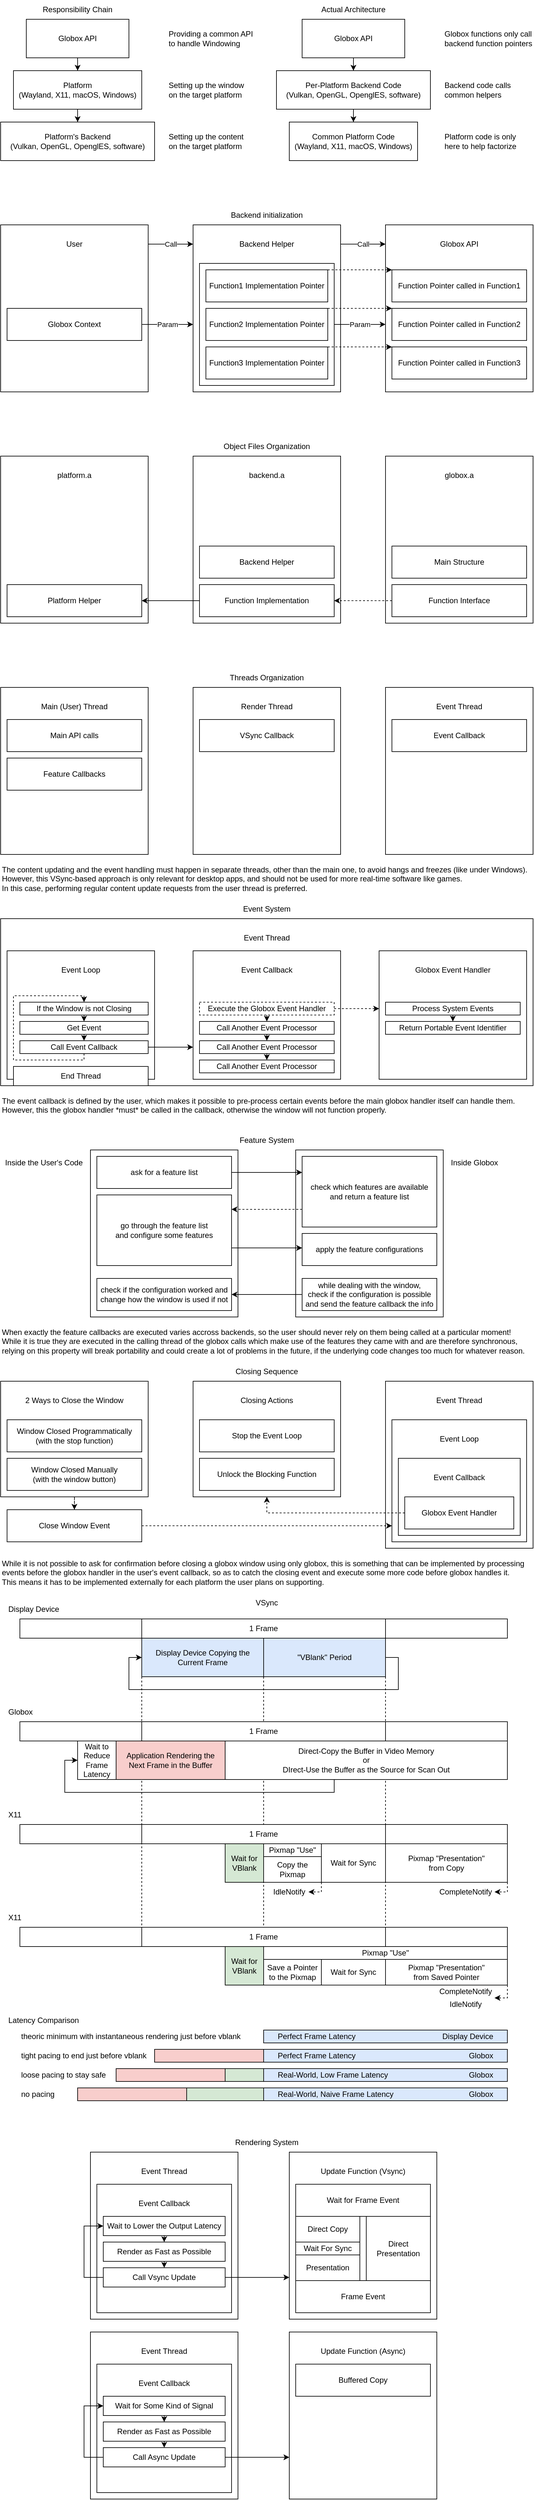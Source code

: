 <mxfile version="19.0.3" type="device"><diagram id="q395PleBGJEE1dHYPSkm" name="Page-1"><mxGraphModel dx="1422" dy="879" grid="1" gridSize="10" guides="0" tooltips="1" connect="1" arrows="1" fold="1" page="1" pageScale="1" pageWidth="850" pageHeight="1100" math="0" shadow="0"><root><mxCell id="0"/><mxCell id="1" parent="0"/><mxCell id="6pTlOOFis--mk5DDk6oz-21" value="" style="rounded=0;whiteSpace=wrap;html=1;" vertex="1" parent="1"><mxGeometry x="150" y="3360" width="230" height="260" as="geometry"/></mxCell><mxCell id="VEG_kb6HatTJ-M79S9ax-115" style="rounded=0;orthogonalLoop=1;jettySize=auto;html=1;exitX=0;exitY=1;exitDx=0;exitDy=0;endArrow=none;endFill=0;dashed=1;entryX=0;entryY=0;entryDx=0;entryDy=0;" parent="1" source="7ZmnFoouAkElivUjNdot-3" target="VEG_kb6HatTJ-M79S9ax-30" edge="1"><mxGeometry relative="1" as="geometry"><mxPoint x="230" y="3940" as="targetPoint"/></mxGeometry></mxCell><mxCell id="VEG_kb6HatTJ-M79S9ax-116" style="edgeStyle=none;rounded=0;orthogonalLoop=1;jettySize=auto;html=1;exitX=1;exitY=1;exitDx=0;exitDy=0;dashed=1;endArrow=none;endFill=0;entryX=0.5;entryY=0;entryDx=0;entryDy=0;" parent="1" source="VEG_kb6HatTJ-M79S9ax-14" target="VEG_kb6HatTJ-M79S9ax-30" edge="1"><mxGeometry relative="1" as="geometry"><mxPoint x="420" y="3940" as="targetPoint"/></mxGeometry></mxCell><mxCell id="VEG_kb6HatTJ-M79S9ax-117" style="edgeStyle=none;rounded=0;orthogonalLoop=1;jettySize=auto;html=1;exitX=1;exitY=1;exitDx=0;exitDy=0;dashed=1;endArrow=none;endFill=0;entryX=0;entryY=0;entryDx=0;entryDy=0;" parent="1" source="VEG_kb6HatTJ-M79S9ax-15" target="VEG_kb6HatTJ-M79S9ax-111" edge="1"><mxGeometry relative="1" as="geometry"><mxPoint x="610" y="3940" as="targetPoint"/></mxGeometry></mxCell><mxCell id="SgQRQiQoT7Ghh1kiMWco-44" value="" style="rounded=0;whiteSpace=wrap;html=1;" parent="1" vertex="1"><mxGeometry x="470" y="1800" width="230" height="260" as="geometry"/></mxCell><mxCell id="SgQRQiQoT7Ghh1kiMWco-29" value="" style="rounded=0;whiteSpace=wrap;html=1;" parent="1" vertex="1"><mxGeometry x="310" y="2160" width="230" height="180" as="geometry"/></mxCell><mxCell id="SgQRQiQoT7Ghh1kiMWco-40" style="edgeStyle=orthogonalEdgeStyle;rounded=0;orthogonalLoop=1;jettySize=auto;html=1;dashed=1;" parent="1" source="SgQRQiQoT7Ghh1kiMWco-28" target="SgQRQiQoT7Ghh1kiMWco-9" edge="1"><mxGeometry relative="1" as="geometry"/></mxCell><mxCell id="SgQRQiQoT7Ghh1kiMWco-28" value="" style="rounded=0;whiteSpace=wrap;html=1;" parent="1" vertex="1"><mxGeometry x="10" y="2160" width="230" height="180" as="geometry"/></mxCell><mxCell id="Ep6FRqUDfhVy1RujFqvS-13" value="" style="rounded=0;whiteSpace=wrap;html=1;" parent="1" vertex="1"><mxGeometry x="310" y="360" width="230" height="260" as="geometry"/></mxCell><mxCell id="Ep6FRqUDfhVy1RujFqvS-33" value="Param" style="edgeStyle=orthogonalEdgeStyle;rounded=0;orthogonalLoop=1;jettySize=auto;html=1;entryX=0;entryY=0.596;entryDx=0;entryDy=0;entryPerimeter=0;" parent="1" source="Ep6FRqUDfhVy1RujFqvS-31" target="Ep6FRqUDfhVy1RujFqvS-12" edge="1"><mxGeometry relative="1" as="geometry"><Array as="points"/></mxGeometry></mxCell><mxCell id="Ep6FRqUDfhVy1RujFqvS-31" value="" style="rounded=0;whiteSpace=wrap;html=1;" parent="1" vertex="1"><mxGeometry x="320" y="420" width="210" height="190" as="geometry"/></mxCell><mxCell id="Ep6FRqUDfhVy1RujFqvS-12" value="" style="rounded=0;whiteSpace=wrap;html=1;" parent="1" vertex="1"><mxGeometry x="610" y="360" width="230" height="260" as="geometry"/></mxCell><mxCell id="Ep6FRqUDfhVy1RujFqvS-30" value="&lt;div&gt;Call&lt;/div&gt;" style="edgeStyle=orthogonalEdgeStyle;rounded=0;orthogonalLoop=1;jettySize=auto;html=1;" parent="1" target="Ep6FRqUDfhVy1RujFqvS-12" edge="1"><mxGeometry relative="1" as="geometry"><mxPoint x="540" y="390" as="sourcePoint"/><Array as="points"><mxPoint x="540" y="390"/></Array></mxGeometry></mxCell><mxCell id="Wh6roSkXp979IWMYwvBI-26" style="edgeStyle=orthogonalEdgeStyle;rounded=0;orthogonalLoop=1;jettySize=auto;html=1;" parent="1" source="Wh6roSkXp979IWMYwvBI-1" target="Wh6roSkXp979IWMYwvBI-2" edge="1"><mxGeometry relative="1" as="geometry"/></mxCell><mxCell id="Wh6roSkXp979IWMYwvBI-1" value="&lt;div&gt;Platform&lt;/div&gt;&lt;div&gt;(Wayland, X11, macOS, Windows)&lt;/div&gt;" style="rounded=0;whiteSpace=wrap;html=1;" parent="1" vertex="1"><mxGeometry x="30" y="120" width="200" height="60" as="geometry"/></mxCell><mxCell id="Wh6roSkXp979IWMYwvBI-2" value="&lt;div&gt;Platform's Backend&lt;/div&gt;&lt;div&gt;(Vulkan, OpenGL, OpenglES, software)&lt;/div&gt;" style="rounded=0;whiteSpace=wrap;html=1;" parent="1" vertex="1"><mxGeometry x="10" y="200" width="240" height="60" as="geometry"/></mxCell><mxCell id="Wh6roSkXp979IWMYwvBI-25" style="edgeStyle=orthogonalEdgeStyle;rounded=0;orthogonalLoop=1;jettySize=auto;html=1;" parent="1" source="Wh6roSkXp979IWMYwvBI-3" target="Wh6roSkXp979IWMYwvBI-1" edge="1"><mxGeometry relative="1" as="geometry"/></mxCell><mxCell id="Wh6roSkXp979IWMYwvBI-3" value="&lt;div&gt;Globox API&lt;/div&gt;" style="rounded=0;whiteSpace=wrap;html=1;" parent="1" vertex="1"><mxGeometry x="50" y="40" width="160" height="60" as="geometry"/></mxCell><mxCell id="Wh6roSkXp979IWMYwvBI-4" value="Responsibility Chain" style="text;html=1;strokeColor=none;fillColor=none;align=center;verticalAlign=middle;whiteSpace=wrap;rounded=0;" parent="1" vertex="1"><mxGeometry x="10" y="10" width="240" height="30" as="geometry"/></mxCell><mxCell id="Wh6roSkXp979IWMYwvBI-5" value="Providing a common API to handle Windowing" style="text;html=1;strokeColor=none;fillColor=none;align=left;verticalAlign=middle;whiteSpace=wrap;rounded=0;" parent="1" vertex="1"><mxGeometry x="270" y="50" width="140" height="40" as="geometry"/></mxCell><mxCell id="Wh6roSkXp979IWMYwvBI-6" value="Setting up the window on the target platform" style="text;html=1;strokeColor=none;fillColor=none;align=left;verticalAlign=middle;whiteSpace=wrap;rounded=0;" parent="1" vertex="1"><mxGeometry x="270" y="130" width="130" height="40" as="geometry"/></mxCell><mxCell id="Wh6roSkXp979IWMYwvBI-7" value="Setting up the content on the target platform" style="text;html=1;strokeColor=none;fillColor=none;align=left;verticalAlign=middle;whiteSpace=wrap;rounded=0;" parent="1" vertex="1"><mxGeometry x="270" y="210" width="130" height="40" as="geometry"/></mxCell><mxCell id="Wh6roSkXp979IWMYwvBI-18" value="&lt;div&gt;Common Platform Code&lt;br&gt;&lt;/div&gt;&lt;div&gt;(Wayland, X11, macOS, Windows)&lt;/div&gt;" style="rounded=0;whiteSpace=wrap;html=1;" parent="1" vertex="1"><mxGeometry x="460" y="200" width="200" height="60" as="geometry"/></mxCell><mxCell id="Wh6roSkXp979IWMYwvBI-28" style="edgeStyle=orthogonalEdgeStyle;rounded=0;orthogonalLoop=1;jettySize=auto;html=1;" parent="1" source="Wh6roSkXp979IWMYwvBI-19" target="Wh6roSkXp979IWMYwvBI-18" edge="1"><mxGeometry relative="1" as="geometry"/></mxCell><mxCell id="Wh6roSkXp979IWMYwvBI-19" value="&lt;div&gt;Per-Platform Backend Code&lt;br&gt;&lt;/div&gt;&lt;div&gt;(Vulkan, OpenGL, OpenglES, software)&lt;/div&gt;" style="rounded=0;whiteSpace=wrap;html=1;" parent="1" vertex="1"><mxGeometry x="440" y="120" width="240" height="60" as="geometry"/></mxCell><mxCell id="Wh6roSkXp979IWMYwvBI-27" style="edgeStyle=orthogonalEdgeStyle;rounded=0;orthogonalLoop=1;jettySize=auto;html=1;" parent="1" source="Wh6roSkXp979IWMYwvBI-20" target="Wh6roSkXp979IWMYwvBI-19" edge="1"><mxGeometry relative="1" as="geometry"/></mxCell><mxCell id="Wh6roSkXp979IWMYwvBI-20" value="&lt;div&gt;Globox API&lt;/div&gt;" style="rounded=0;whiteSpace=wrap;html=1;" parent="1" vertex="1"><mxGeometry x="480" y="40" width="160" height="60" as="geometry"/></mxCell><mxCell id="Wh6roSkXp979IWMYwvBI-21" value="&lt;div&gt;Actual Architecture&lt;/div&gt;" style="text;html=1;strokeColor=none;fillColor=none;align=center;verticalAlign=middle;whiteSpace=wrap;rounded=0;" parent="1" vertex="1"><mxGeometry x="440" y="10" width="240" height="30" as="geometry"/></mxCell><mxCell id="Wh6roSkXp979IWMYwvBI-22" value="Globox functions only call backend function pointers" style="text;html=1;strokeColor=none;fillColor=none;align=left;verticalAlign=middle;whiteSpace=wrap;rounded=0;" parent="1" vertex="1"><mxGeometry x="700" y="50" width="140" height="40" as="geometry"/></mxCell><mxCell id="Wh6roSkXp979IWMYwvBI-23" value="Backend code calls common helpers" style="text;html=1;strokeColor=none;fillColor=none;align=left;verticalAlign=middle;whiteSpace=wrap;rounded=0;" parent="1" vertex="1"><mxGeometry x="700" y="130" width="130" height="40" as="geometry"/></mxCell><mxCell id="Wh6roSkXp979IWMYwvBI-24" value="&lt;div&gt;Platform code is only here to help factorize&lt;/div&gt;" style="text;html=1;strokeColor=none;fillColor=none;align=left;verticalAlign=middle;whiteSpace=wrap;rounded=0;" parent="1" vertex="1"><mxGeometry x="700" y="210" width="130" height="40" as="geometry"/></mxCell><mxCell id="Ep6FRqUDfhVy1RujFqvS-20" value="Call" style="edgeStyle=orthogonalEdgeStyle;rounded=0;orthogonalLoop=1;jettySize=auto;html=1;" parent="1" source="Ep6FRqUDfhVy1RujFqvS-5" edge="1"><mxGeometry relative="1" as="geometry"><mxPoint x="310" y="390" as="targetPoint"/><Array as="points"><mxPoint x="310" y="390"/></Array></mxGeometry></mxCell><mxCell id="Ep6FRqUDfhVy1RujFqvS-5" value="" style="rounded=0;whiteSpace=wrap;html=1;" parent="1" vertex="1"><mxGeometry x="10" y="360" width="230" height="260" as="geometry"/></mxCell><mxCell id="Ep6FRqUDfhVy1RujFqvS-34" style="edgeStyle=orthogonalEdgeStyle;rounded=0;orthogonalLoop=1;jettySize=auto;html=1;dashed=1;" parent="1" source="Ep6FRqUDfhVy1RujFqvS-2" target="Ep6FRqUDfhVy1RujFqvS-14" edge="1"><mxGeometry relative="1" as="geometry"><Array as="points"><mxPoint x="570" y="430"/><mxPoint x="570" y="430"/></Array></mxGeometry></mxCell><mxCell id="Ep6FRqUDfhVy1RujFqvS-2" value="Function1 Implementation Pointer" style="rounded=0;whiteSpace=wrap;html=1;" parent="1" vertex="1"><mxGeometry x="330" y="430" width="190" height="50" as="geometry"/></mxCell><mxCell id="Ep6FRqUDfhVy1RujFqvS-35" style="edgeStyle=orthogonalEdgeStyle;rounded=0;orthogonalLoop=1;jettySize=auto;html=1;exitX=1;exitY=0;exitDx=0;exitDy=0;entryX=0;entryY=0;entryDx=0;entryDy=0;dashed=1;" parent="1" source="Ep6FRqUDfhVy1RujFqvS-3" target="Ep6FRqUDfhVy1RujFqvS-15" edge="1"><mxGeometry relative="1" as="geometry"><Array as="points"><mxPoint x="570" y="490"/><mxPoint x="570" y="490"/></Array></mxGeometry></mxCell><mxCell id="Ep6FRqUDfhVy1RujFqvS-3" value="Function2 Implementation Pointer" style="rounded=0;whiteSpace=wrap;html=1;" parent="1" vertex="1"><mxGeometry x="330" y="490" width="190" height="50" as="geometry"/></mxCell><mxCell id="Ep6FRqUDfhVy1RujFqvS-36" style="edgeStyle=orthogonalEdgeStyle;rounded=0;orthogonalLoop=1;jettySize=auto;html=1;exitX=1;exitY=0;exitDx=0;exitDy=0;entryX=0;entryY=0;entryDx=0;entryDy=0;dashed=1;" parent="1" source="Ep6FRqUDfhVy1RujFqvS-10" target="Ep6FRqUDfhVy1RujFqvS-16" edge="1"><mxGeometry relative="1" as="geometry"><Array as="points"><mxPoint x="550" y="550"/><mxPoint x="550" y="550"/></Array></mxGeometry></mxCell><mxCell id="Ep6FRqUDfhVy1RujFqvS-10" value="Function3 Implementation Pointer" style="rounded=0;whiteSpace=wrap;html=1;" parent="1" vertex="1"><mxGeometry x="330" y="550" width="190" height="50" as="geometry"/></mxCell><mxCell id="Ep6FRqUDfhVy1RujFqvS-14" value="Function Pointer called in Function1" style="rounded=0;whiteSpace=wrap;html=1;" parent="1" vertex="1"><mxGeometry x="620" y="430" width="210" height="50" as="geometry"/></mxCell><mxCell id="Ep6FRqUDfhVy1RujFqvS-15" value="Function Pointer called in Function2" style="rounded=0;whiteSpace=wrap;html=1;" parent="1" vertex="1"><mxGeometry x="620" y="490" width="210" height="50" as="geometry"/></mxCell><mxCell id="Ep6FRqUDfhVy1RujFqvS-16" value="Function Pointer called in Function3" style="rounded=0;whiteSpace=wrap;html=1;" parent="1" vertex="1"><mxGeometry x="620" y="550" width="210" height="50" as="geometry"/></mxCell><mxCell id="Ep6FRqUDfhVy1RujFqvS-17" value="User" style="text;html=1;strokeColor=none;fillColor=none;align=center;verticalAlign=middle;whiteSpace=wrap;rounded=0;" parent="1" vertex="1"><mxGeometry x="20" y="370" width="210" height="40" as="geometry"/></mxCell><mxCell id="Ep6FRqUDfhVy1RujFqvS-18" value="Backend Helper" style="text;html=1;strokeColor=none;fillColor=none;align=center;verticalAlign=middle;whiteSpace=wrap;rounded=0;" parent="1" vertex="1"><mxGeometry x="320" y="370" width="210" height="40" as="geometry"/></mxCell><mxCell id="Ep6FRqUDfhVy1RujFqvS-19" value="Globox API" style="text;html=1;strokeColor=none;fillColor=none;align=center;verticalAlign=middle;whiteSpace=wrap;rounded=0;" parent="1" vertex="1"><mxGeometry x="620" y="370" width="210" height="40" as="geometry"/></mxCell><mxCell id="Ep6FRqUDfhVy1RujFqvS-25" value="Backend initialization" style="text;html=1;strokeColor=none;fillColor=none;align=center;verticalAlign=middle;whiteSpace=wrap;rounded=0;" parent="1" vertex="1"><mxGeometry x="10" y="330" width="830" height="30" as="geometry"/></mxCell><mxCell id="Ep6FRqUDfhVy1RujFqvS-28" value="Param" style="edgeStyle=orthogonalEdgeStyle;rounded=0;orthogonalLoop=1;jettySize=auto;html=1;" parent="1" source="Ep6FRqUDfhVy1RujFqvS-26" edge="1"><mxGeometry relative="1" as="geometry"><mxPoint x="310" y="515" as="targetPoint"/><Array as="points"><mxPoint x="310" y="515"/></Array></mxGeometry></mxCell><mxCell id="Ep6FRqUDfhVy1RujFqvS-26" value="Globox Context" style="rounded=0;whiteSpace=wrap;html=1;" parent="1" vertex="1"><mxGeometry x="20" y="490" width="210" height="50" as="geometry"/></mxCell><mxCell id="Ep6FRqUDfhVy1RujFqvS-37" value="Object Files Organization" style="text;html=1;strokeColor=none;fillColor=none;align=center;verticalAlign=middle;whiteSpace=wrap;rounded=0;" parent="1" vertex="1"><mxGeometry x="10" y="690" width="830" height="30" as="geometry"/></mxCell><mxCell id="dSDK5b-otHIs8N-x7bHy-1" value="" style="rounded=0;whiteSpace=wrap;html=1;" parent="1" vertex="1"><mxGeometry x="10" y="720" width="230" height="260" as="geometry"/></mxCell><mxCell id="dSDK5b-otHIs8N-x7bHy-2" value="platform.a" style="text;html=1;strokeColor=none;fillColor=none;align=center;verticalAlign=middle;whiteSpace=wrap;rounded=0;" parent="1" vertex="1"><mxGeometry x="20" y="730" width="210" height="40" as="geometry"/></mxCell><mxCell id="dSDK5b-otHIs8N-x7bHy-4" value="" style="rounded=0;whiteSpace=wrap;html=1;" parent="1" vertex="1"><mxGeometry x="310" y="720" width="230" height="260" as="geometry"/></mxCell><mxCell id="dSDK5b-otHIs8N-x7bHy-5" value="&lt;div&gt;backend.a&lt;/div&gt;" style="text;html=1;strokeColor=none;fillColor=none;align=center;verticalAlign=middle;whiteSpace=wrap;rounded=0;" parent="1" vertex="1"><mxGeometry x="320" y="730" width="210" height="40" as="geometry"/></mxCell><mxCell id="dSDK5b-otHIs8N-x7bHy-6" value="" style="rounded=0;whiteSpace=wrap;html=1;" parent="1" vertex="1"><mxGeometry x="610" y="720" width="230" height="260" as="geometry"/></mxCell><mxCell id="dSDK5b-otHIs8N-x7bHy-7" value="globox.a" style="text;html=1;strokeColor=none;fillColor=none;align=center;verticalAlign=middle;whiteSpace=wrap;rounded=0;" parent="1" vertex="1"><mxGeometry x="620" y="730" width="210" height="40" as="geometry"/></mxCell><mxCell id="dSDK5b-otHIs8N-x7bHy-11" style="edgeStyle=orthogonalEdgeStyle;rounded=0;orthogonalLoop=1;jettySize=auto;html=1;" parent="1" source="dSDK5b-otHIs8N-x7bHy-8" target="dSDK5b-otHIs8N-x7bHy-9" edge="1"><mxGeometry relative="1" as="geometry"/></mxCell><mxCell id="dSDK5b-otHIs8N-x7bHy-8" value="Function Implementation" style="rounded=0;whiteSpace=wrap;html=1;" parent="1" vertex="1"><mxGeometry x="320" y="920" width="210" height="50" as="geometry"/></mxCell><mxCell id="dSDK5b-otHIs8N-x7bHy-9" value="Platform Helper" style="rounded=0;whiteSpace=wrap;html=1;" parent="1" vertex="1"><mxGeometry x="20" y="920" width="210" height="50" as="geometry"/></mxCell><mxCell id="dSDK5b-otHIs8N-x7bHy-12" style="edgeStyle=orthogonalEdgeStyle;rounded=0;orthogonalLoop=1;jettySize=auto;html=1;dashed=1;" parent="1" source="dSDK5b-otHIs8N-x7bHy-10" target="dSDK5b-otHIs8N-x7bHy-8" edge="1"><mxGeometry relative="1" as="geometry"/></mxCell><mxCell id="dSDK5b-otHIs8N-x7bHy-10" value="Function Interface" style="rounded=0;whiteSpace=wrap;html=1;" parent="1" vertex="1"><mxGeometry x="620" y="920" width="210" height="50" as="geometry"/></mxCell><mxCell id="dSDK5b-otHIs8N-x7bHy-13" value="Backend Helper" style="rounded=0;whiteSpace=wrap;html=1;" parent="1" vertex="1"><mxGeometry x="320" y="860" width="210" height="50" as="geometry"/></mxCell><mxCell id="dSDK5b-otHIs8N-x7bHy-14" value="Main Structure" style="rounded=0;whiteSpace=wrap;html=1;" parent="1" vertex="1"><mxGeometry x="620" y="860" width="210" height="50" as="geometry"/></mxCell><mxCell id="dSDK5b-otHIs8N-x7bHy-15" value="Threads Organization" style="text;html=1;strokeColor=none;fillColor=none;align=center;verticalAlign=middle;whiteSpace=wrap;rounded=0;" parent="1" vertex="1"><mxGeometry x="10" y="1050" width="830" height="30" as="geometry"/></mxCell><mxCell id="dSDK5b-otHIs8N-x7bHy-16" value="" style="rounded=0;whiteSpace=wrap;html=1;" parent="1" vertex="1"><mxGeometry x="10" y="1080" width="230" height="260" as="geometry"/></mxCell><mxCell id="dSDK5b-otHIs8N-x7bHy-17" value="Main (User) Thread" style="text;html=1;strokeColor=none;fillColor=none;align=center;verticalAlign=middle;whiteSpace=wrap;rounded=0;" parent="1" vertex="1"><mxGeometry x="20" y="1090" width="210" height="40" as="geometry"/></mxCell><mxCell id="dSDK5b-otHIs8N-x7bHy-18" value="" style="rounded=0;whiteSpace=wrap;html=1;" parent="1" vertex="1"><mxGeometry x="310" y="1080" width="230" height="260" as="geometry"/></mxCell><mxCell id="dSDK5b-otHIs8N-x7bHy-19" value="Render Thread" style="text;html=1;strokeColor=none;fillColor=none;align=center;verticalAlign=middle;whiteSpace=wrap;rounded=0;" parent="1" vertex="1"><mxGeometry x="320" y="1090" width="210" height="40" as="geometry"/></mxCell><mxCell id="dSDK5b-otHIs8N-x7bHy-20" value="" style="rounded=0;whiteSpace=wrap;html=1;" parent="1" vertex="1"><mxGeometry x="610" y="1080" width="230" height="260" as="geometry"/></mxCell><mxCell id="dSDK5b-otHIs8N-x7bHy-21" value="Event Thread" style="text;html=1;strokeColor=none;fillColor=none;align=center;verticalAlign=middle;whiteSpace=wrap;rounded=0;" parent="1" vertex="1"><mxGeometry x="620" y="1090" width="210" height="40" as="geometry"/></mxCell><mxCell id="dSDK5b-otHIs8N-x7bHy-24" value="Feature Callbacks" style="rounded=0;whiteSpace=wrap;html=1;" parent="1" vertex="1"><mxGeometry x="20" y="1190" width="210" height="50" as="geometry"/></mxCell><mxCell id="dSDK5b-otHIs8N-x7bHy-27" value="VSync Callback" style="rounded=0;whiteSpace=wrap;html=1;" parent="1" vertex="1"><mxGeometry x="320" y="1130" width="210" height="50" as="geometry"/></mxCell><mxCell id="dSDK5b-otHIs8N-x7bHy-28" value="Event Callback" style="rounded=0;whiteSpace=wrap;html=1;" parent="1" vertex="1"><mxGeometry x="620" y="1130" width="210" height="50" as="geometry"/></mxCell><mxCell id="dSDK5b-otHIs8N-x7bHy-29" value="Main API calls" style="rounded=0;whiteSpace=wrap;html=1;" parent="1" vertex="1"><mxGeometry x="20" y="1130" width="210" height="50" as="geometry"/></mxCell><mxCell id="dSDK5b-otHIs8N-x7bHy-30" value="&lt;div&gt;The content updating and the event handling must happen in separate threads, other than the main one, to avoid hangs and freezes (like under Windows).&lt;/div&gt;&lt;div&gt;However, this VSync-based approach is only relevant for desktop apps, and should not be used for more real-time software like games.&lt;/div&gt;&lt;div&gt;In this case, performing regular content update requests from the user thread is preferred.&lt;br&gt;&lt;/div&gt;" style="text;html=1;strokeColor=none;fillColor=none;align=left;verticalAlign=top;whiteSpace=wrap;rounded=0;" parent="1" vertex="1"><mxGeometry x="10" y="1350" width="830" height="50" as="geometry"/></mxCell><mxCell id="iFkx3ZZmeuitUi8KAWGE-1" value="Event System" style="text;html=1;strokeColor=none;fillColor=none;align=center;verticalAlign=middle;whiteSpace=wrap;rounded=0;" parent="1" vertex="1"><mxGeometry x="10" y="1410" width="830" height="30" as="geometry"/></mxCell><mxCell id="iFkx3ZZmeuitUi8KAWGE-2" value="" style="rounded=0;whiteSpace=wrap;html=1;" parent="1" vertex="1"><mxGeometry x="10" y="1440" width="830" height="260" as="geometry"/></mxCell><mxCell id="iFkx3ZZmeuitUi8KAWGE-3" value="Event Thread" style="text;html=1;strokeColor=none;fillColor=none;align=center;verticalAlign=middle;whiteSpace=wrap;rounded=0;" parent="1" vertex="1"><mxGeometry x="320" y="1450" width="210" height="40" as="geometry"/></mxCell><mxCell id="iFkx3ZZmeuitUi8KAWGE-14" value="" style="rounded=0;whiteSpace=wrap;html=1;" parent="1" vertex="1"><mxGeometry x="20" y="1490" width="230" height="200" as="geometry"/></mxCell><mxCell id="iFkx3ZZmeuitUi8KAWGE-24" style="edgeStyle=orthogonalEdgeStyle;rounded=0;orthogonalLoop=1;jettySize=auto;html=1;exitX=0.5;exitY=1;exitDx=0;exitDy=0;entryX=0.5;entryY=0;entryDx=0;entryDy=0;dashed=1;" parent="1" source="iFkx3ZZmeuitUi8KAWGE-15" target="iFkx3ZZmeuitUi8KAWGE-19" edge="1"><mxGeometry relative="1" as="geometry"/></mxCell><mxCell id="iFkx3ZZmeuitUi8KAWGE-15" value="If the Window is not Closing" style="rounded=0;whiteSpace=wrap;html=1;" parent="1" vertex="1"><mxGeometry x="40" y="1570" width="200" height="20" as="geometry"/></mxCell><mxCell id="iFkx3ZZmeuitUi8KAWGE-16" value="Event Loop" style="text;html=1;strokeColor=none;fillColor=none;align=center;verticalAlign=middle;whiteSpace=wrap;rounded=0;" parent="1" vertex="1"><mxGeometry x="30" y="1500" width="210" height="40" as="geometry"/></mxCell><mxCell id="iFkx3ZZmeuitUi8KAWGE-18" style="edgeStyle=orthogonalEdgeStyle;rounded=0;orthogonalLoop=1;jettySize=auto;html=1;entryX=0.5;entryY=0;entryDx=0;entryDy=0;exitX=0.5;exitY=1;exitDx=0;exitDy=0;dashed=1;" parent="1" source="iFkx3ZZmeuitUi8KAWGE-17" target="iFkx3ZZmeuitUi8KAWGE-15" edge="1"><mxGeometry relative="1" as="geometry"><Array as="points"><mxPoint x="140" y="1660"/><mxPoint x="30" y="1660"/><mxPoint x="30" y="1560"/><mxPoint x="140" y="1560"/></Array></mxGeometry></mxCell><mxCell id="iFkx3ZZmeuitUi8KAWGE-34" style="edgeStyle=orthogonalEdgeStyle;rounded=0;orthogonalLoop=1;jettySize=auto;html=1;exitX=1;exitY=0.5;exitDx=0;exitDy=0;" parent="1" source="iFkx3ZZmeuitUi8KAWGE-17" target="iFkx3ZZmeuitUi8KAWGE-28" edge="1"><mxGeometry relative="1" as="geometry"><Array as="points"><mxPoint x="290" y="1640"/><mxPoint x="290" y="1640"/></Array></mxGeometry></mxCell><mxCell id="iFkx3ZZmeuitUi8KAWGE-17" value="Call Event Callback" style="rounded=0;whiteSpace=wrap;html=1;" parent="1" vertex="1"><mxGeometry x="40" y="1630" width="200" height="20" as="geometry"/></mxCell><mxCell id="iFkx3ZZmeuitUi8KAWGE-23" style="edgeStyle=orthogonalEdgeStyle;rounded=0;orthogonalLoop=1;jettySize=auto;html=1;exitX=0.5;exitY=1;exitDx=0;exitDy=0;entryX=0.5;entryY=0;entryDx=0;entryDy=0;dashed=1;" parent="1" source="iFkx3ZZmeuitUi8KAWGE-19" target="iFkx3ZZmeuitUi8KAWGE-17" edge="1"><mxGeometry relative="1" as="geometry"/></mxCell><mxCell id="iFkx3ZZmeuitUi8KAWGE-19" value="Get Event" style="rounded=0;whiteSpace=wrap;html=1;" parent="1" vertex="1"><mxGeometry x="40" y="1600" width="200" height="20" as="geometry"/></mxCell><mxCell id="iFkx3ZZmeuitUi8KAWGE-28" value="" style="rounded=0;whiteSpace=wrap;html=1;" parent="1" vertex="1"><mxGeometry x="310" y="1490" width="230" height="200" as="geometry"/></mxCell><mxCell id="iFkx3ZZmeuitUi8KAWGE-32" value="" style="rounded=0;whiteSpace=wrap;html=1;" parent="1" vertex="1"><mxGeometry x="600" y="1490" width="230" height="200" as="geometry"/></mxCell><mxCell id="iFkx3ZZmeuitUi8KAWGE-33" value="Event Callback" style="text;html=1;strokeColor=none;fillColor=none;align=center;verticalAlign=middle;whiteSpace=wrap;rounded=0;" parent="1" vertex="1"><mxGeometry x="320" y="1500" width="210" height="40" as="geometry"/></mxCell><mxCell id="iFkx3ZZmeuitUi8KAWGE-40" style="edgeStyle=orthogonalEdgeStyle;rounded=0;orthogonalLoop=1;jettySize=auto;html=1;exitX=0.5;exitY=1;exitDx=0;exitDy=0;entryX=0.5;entryY=0;entryDx=0;entryDy=0;dashed=1;" parent="1" source="iFkx3ZZmeuitUi8KAWGE-36" target="iFkx3ZZmeuitUi8KAWGE-37" edge="1"><mxGeometry relative="1" as="geometry"/></mxCell><mxCell id="iFkx3ZZmeuitUi8KAWGE-43" style="edgeStyle=orthogonalEdgeStyle;rounded=0;orthogonalLoop=1;jettySize=auto;html=1;exitX=1;exitY=0.5;exitDx=0;exitDy=0;dashed=1;" parent="1" source="iFkx3ZZmeuitUi8KAWGE-36" target="iFkx3ZZmeuitUi8KAWGE-32" edge="1"><mxGeometry relative="1" as="geometry"><Array as="points"><mxPoint x="580" y="1580"/><mxPoint x="580" y="1580"/></Array></mxGeometry></mxCell><mxCell id="iFkx3ZZmeuitUi8KAWGE-36" value="Execute the Globox Event Handler" style="rounded=0;whiteSpace=wrap;html=1;dashed=1;" parent="1" vertex="1"><mxGeometry x="320" y="1570" width="210" height="20" as="geometry"/></mxCell><mxCell id="iFkx3ZZmeuitUi8KAWGE-41" style="edgeStyle=orthogonalEdgeStyle;rounded=0;orthogonalLoop=1;jettySize=auto;html=1;exitX=0.5;exitY=1;exitDx=0;exitDy=0;entryX=0.5;entryY=0;entryDx=0;entryDy=0;dashed=1;" parent="1" source="iFkx3ZZmeuitUi8KAWGE-37" target="iFkx3ZZmeuitUi8KAWGE-38" edge="1"><mxGeometry relative="1" as="geometry"/></mxCell><mxCell id="iFkx3ZZmeuitUi8KAWGE-37" value="Call Another Event Processor" style="rounded=0;whiteSpace=wrap;html=1;" parent="1" vertex="1"><mxGeometry x="320" y="1600" width="210" height="20" as="geometry"/></mxCell><mxCell id="iFkx3ZZmeuitUi8KAWGE-42" style="edgeStyle=orthogonalEdgeStyle;rounded=0;orthogonalLoop=1;jettySize=auto;html=1;exitX=0.5;exitY=1;exitDx=0;exitDy=0;entryX=0.5;entryY=0;entryDx=0;entryDy=0;dashed=1;" parent="1" source="iFkx3ZZmeuitUi8KAWGE-38" target="iFkx3ZZmeuitUi8KAWGE-39" edge="1"><mxGeometry relative="1" as="geometry"/></mxCell><mxCell id="iFkx3ZZmeuitUi8KAWGE-38" value="Call Another&amp;nbsp;Event Processor" style="rounded=0;whiteSpace=wrap;html=1;" parent="1" vertex="1"><mxGeometry x="320" y="1630" width="210" height="20" as="geometry"/></mxCell><mxCell id="iFkx3ZZmeuitUi8KAWGE-39" value="Call Another&amp;nbsp;Event Processor" style="rounded=0;whiteSpace=wrap;html=1;" parent="1" vertex="1"><mxGeometry x="320" y="1660" width="210" height="20" as="geometry"/></mxCell><mxCell id="iFkx3ZZmeuitUi8KAWGE-44" value="Globox Event Handler" style="text;html=1;strokeColor=none;fillColor=none;align=center;verticalAlign=middle;whiteSpace=wrap;rounded=0;" parent="1" vertex="1"><mxGeometry x="610" y="1500" width="210" height="40" as="geometry"/></mxCell><mxCell id="VEG_kb6HatTJ-M79S9ax-1" style="edgeStyle=orthogonalEdgeStyle;rounded=0;orthogonalLoop=1;jettySize=auto;html=1;exitX=0.5;exitY=1;exitDx=0;exitDy=0;entryX=0.5;entryY=0;entryDx=0;entryDy=0;" parent="1" source="iFkx3ZZmeuitUi8KAWGE-45" target="iFkx3ZZmeuitUi8KAWGE-47" edge="1"><mxGeometry relative="1" as="geometry"/></mxCell><mxCell id="iFkx3ZZmeuitUi8KAWGE-45" value="Process System Events" style="rounded=0;whiteSpace=wrap;html=1;" parent="1" vertex="1"><mxGeometry x="610" y="1570" width="210" height="20" as="geometry"/></mxCell><mxCell id="iFkx3ZZmeuitUi8KAWGE-47" value="Return Portable Event Identifier" style="rounded=0;whiteSpace=wrap;html=1;" parent="1" vertex="1"><mxGeometry x="610" y="1600" width="210" height="20" as="geometry"/></mxCell><mxCell id="iFkx3ZZmeuitUi8KAWGE-48" value="End Thread" style="rounded=0;whiteSpace=wrap;html=1;" parent="1" vertex="1"><mxGeometry x="30" y="1670" width="210" height="30" as="geometry"/></mxCell><mxCell id="iFkx3ZZmeuitUi8KAWGE-49" value="Feature System" style="text;html=1;strokeColor=none;fillColor=none;align=center;verticalAlign=middle;whiteSpace=wrap;rounded=0;" parent="1" vertex="1"><mxGeometry x="10" y="1770" width="830" height="30" as="geometry"/></mxCell><mxCell id="iFkx3ZZmeuitUi8KAWGE-50" value="" style="rounded=0;whiteSpace=wrap;html=1;" parent="1" vertex="1"><mxGeometry x="150" y="1800" width="230" height="260" as="geometry"/></mxCell><mxCell id="iFkx3ZZmeuitUi8KAWGE-60" value="Closing Sequence" style="text;html=1;strokeColor=none;fillColor=none;align=center;verticalAlign=middle;whiteSpace=wrap;rounded=0;" parent="1" vertex="1"><mxGeometry x="10" y="2130" width="830" height="30" as="geometry"/></mxCell><mxCell id="iFkx3ZZmeuitUi8KAWGE-62" value="&lt;div&gt;The event callback is defined by the user, which makes it possible to pre-process certain events before the main globox handler itself can handle them. However, this the globox handler *must* be called in the callback, otherwise the window will not function properly.&lt;/div&gt;" style="text;html=1;strokeColor=none;fillColor=none;align=left;verticalAlign=top;whiteSpace=wrap;rounded=0;" parent="1" vertex="1"><mxGeometry x="10" y="1710" width="830" height="50" as="geometry"/></mxCell><mxCell id="iFkx3ZZmeuitUi8KAWGE-63" value="When exactly the feature callbacks are executed varies accross backends, so the user should never rely on them being called at a particular moment! While it is true they are executed in the calling thread of the globox calls which make use of the features they came with and are therefore synchronous, relying on this property will break portability and could create a lot of problems in the future, if the underlying code changes too much for whatever reason." style="text;html=1;strokeColor=none;fillColor=none;align=left;verticalAlign=top;whiteSpace=wrap;rounded=0;" parent="1" vertex="1"><mxGeometry x="10" y="2070" width="820" height="50" as="geometry"/></mxCell><mxCell id="iFkx3ZZmeuitUi8KAWGE-64" value="While it is not possible to ask for confirmation before closing a globox window using only globox, this is something that can be implemented by processing&lt;br&gt;events before the globox handler in the user's event callback, so as to catch the closing event and execute some more code before globox handles it.&lt;br&gt;This means it has to be implemented externally for each platform the user plans on supporting." style="text;html=1;strokeColor=none;fillColor=none;align=left;verticalAlign=top;whiteSpace=wrap;rounded=0;" parent="1" vertex="1"><mxGeometry x="10" y="2430" width="830" height="50" as="geometry"/></mxCell><mxCell id="SgQRQiQoT7Ghh1kiMWco-1" value="Window Closed Programmatically&lt;br&gt;(with the stop function)" style="rounded=0;whiteSpace=wrap;html=1;" parent="1" vertex="1"><mxGeometry x="20" y="2220" width="210" height="50" as="geometry"/></mxCell><mxCell id="SgQRQiQoT7Ghh1kiMWco-2" value="Window Closed Manually&lt;br&gt;(with the window button)" style="rounded=0;whiteSpace=wrap;html=1;" parent="1" vertex="1"><mxGeometry x="20" y="2280" width="210" height="50" as="geometry"/></mxCell><mxCell id="SgQRQiQoT7Ghh1kiMWco-3" value="" style="rounded=0;whiteSpace=wrap;html=1;" parent="1" vertex="1"><mxGeometry x="610" y="2160" width="230" height="260" as="geometry"/></mxCell><mxCell id="SgQRQiQoT7Ghh1kiMWco-5" value="" style="rounded=0;whiteSpace=wrap;html=1;" parent="1" vertex="1"><mxGeometry x="620" y="2220" width="210" height="190" as="geometry"/></mxCell><mxCell id="SgQRQiQoT7Ghh1kiMWco-6" value="Event Thread" style="text;html=1;strokeColor=none;fillColor=none;align=center;verticalAlign=middle;whiteSpace=wrap;rounded=0;" parent="1" vertex="1"><mxGeometry x="620" y="2170" width="210" height="40" as="geometry"/></mxCell><mxCell id="SgQRQiQoT7Ghh1kiMWco-41" style="edgeStyle=orthogonalEdgeStyle;rounded=0;orthogonalLoop=1;jettySize=auto;html=1;dashed=1;" parent="1" source="SgQRQiQoT7Ghh1kiMWco-9" target="SgQRQiQoT7Ghh1kiMWco-5" edge="1"><mxGeometry relative="1" as="geometry"><Array as="points"><mxPoint x="530" y="2385"/><mxPoint x="530" y="2385"/></Array></mxGeometry></mxCell><mxCell id="SgQRQiQoT7Ghh1kiMWco-9" value="Close Window Event" style="rounded=0;whiteSpace=wrap;html=1;" parent="1" vertex="1"><mxGeometry x="20" y="2360" width="210" height="50" as="geometry"/></mxCell><mxCell id="SgQRQiQoT7Ghh1kiMWco-16" value="2 Ways to Close the Window" style="text;html=1;strokeColor=none;fillColor=none;align=center;verticalAlign=middle;whiteSpace=wrap;rounded=0;" parent="1" vertex="1"><mxGeometry x="20" y="2170" width="210" height="40" as="geometry"/></mxCell><mxCell id="SgQRQiQoT7Ghh1kiMWco-17" value="Closing Actions" style="text;html=1;strokeColor=none;fillColor=none;align=center;verticalAlign=middle;whiteSpace=wrap;rounded=0;" parent="1" vertex="1"><mxGeometry x="320" y="2170" width="210" height="40" as="geometry"/></mxCell><mxCell id="SgQRQiQoT7Ghh1kiMWco-20" value="" style="rounded=0;whiteSpace=wrap;html=1;" parent="1" vertex="1"><mxGeometry x="630" y="2280" width="190" height="120" as="geometry"/></mxCell><mxCell id="SgQRQiQoT7Ghh1kiMWco-21" value="Event Loop" style="text;html=1;strokeColor=none;fillColor=none;align=center;verticalAlign=middle;whiteSpace=wrap;rounded=0;" parent="1" vertex="1"><mxGeometry x="630" y="2230" width="190" height="40" as="geometry"/></mxCell><mxCell id="SgQRQiQoT7Ghh1kiMWco-22" value="Event Callback" style="text;html=1;strokeColor=none;fillColor=none;align=center;verticalAlign=middle;whiteSpace=wrap;rounded=0;" parent="1" vertex="1"><mxGeometry x="640" y="2290" width="170" height="40" as="geometry"/></mxCell><mxCell id="SgQRQiQoT7Ghh1kiMWco-39" style="edgeStyle=orthogonalEdgeStyle;rounded=0;orthogonalLoop=1;jettySize=auto;html=1;entryX=0.5;entryY=1;entryDx=0;entryDy=0;dashed=1;" parent="1" source="SgQRQiQoT7Ghh1kiMWco-23" target="SgQRQiQoT7Ghh1kiMWco-29" edge="1"><mxGeometry relative="1" as="geometry"/></mxCell><mxCell id="SgQRQiQoT7Ghh1kiMWco-23" value="Globox Event Handler" style="rounded=0;whiteSpace=wrap;html=1;" parent="1" vertex="1"><mxGeometry x="640" y="2340" width="170" height="50" as="geometry"/></mxCell><mxCell id="SgQRQiQoT7Ghh1kiMWco-25" value="Stop the Event Loop" style="rounded=0;whiteSpace=wrap;html=1;" parent="1" vertex="1"><mxGeometry x="320" y="2220" width="210" height="50" as="geometry"/></mxCell><mxCell id="SgQRQiQoT7Ghh1kiMWco-26" value="Unlock the Blocking Function" style="rounded=0;whiteSpace=wrap;html=1;" parent="1" vertex="1"><mxGeometry x="320" y="2280" width="210" height="50" as="geometry"/></mxCell><mxCell id="SgQRQiQoT7Ghh1kiMWco-48" style="edgeStyle=orthogonalEdgeStyle;rounded=0;orthogonalLoop=1;jettySize=auto;html=1;" parent="1" source="SgQRQiQoT7Ghh1kiMWco-42" target="SgQRQiQoT7Ghh1kiMWco-46" edge="1"><mxGeometry relative="1" as="geometry"><Array as="points"><mxPoint x="440" y="1835"/><mxPoint x="440" y="1835"/></Array></mxGeometry></mxCell><mxCell id="SgQRQiQoT7Ghh1kiMWco-42" value="ask for a feature list" style="rounded=0;whiteSpace=wrap;html=1;" parent="1" vertex="1"><mxGeometry x="160" y="1810" width="210" height="50" as="geometry"/></mxCell><mxCell id="SgQRQiQoT7Ghh1kiMWco-51" style="edgeStyle=orthogonalEdgeStyle;rounded=0;orthogonalLoop=1;jettySize=auto;html=1;exitX=0;exitY=0.75;exitDx=0;exitDy=0;dashed=1;" parent="1" source="SgQRQiQoT7Ghh1kiMWco-46" target="SgQRQiQoT7Ghh1kiMWco-50" edge="1"><mxGeometry relative="1" as="geometry"><Array as="points"><mxPoint x="390" y="1893"/><mxPoint x="390" y="1893"/></Array></mxGeometry></mxCell><mxCell id="SgQRQiQoT7Ghh1kiMWco-46" value="check which features are available&lt;br&gt;and return a feature list" style="rounded=0;whiteSpace=wrap;html=1;" parent="1" vertex="1"><mxGeometry x="480" y="1810" width="210" height="110" as="geometry"/></mxCell><mxCell id="SgQRQiQoT7Ghh1kiMWco-55" style="edgeStyle=orthogonalEdgeStyle;rounded=0;orthogonalLoop=1;jettySize=auto;html=1;exitX=1;exitY=0.75;exitDx=0;exitDy=0;" parent="1" source="SgQRQiQoT7Ghh1kiMWco-50" target="SgQRQiQoT7Ghh1kiMWco-52" edge="1"><mxGeometry relative="1" as="geometry"><Array as="points"><mxPoint x="440" y="1953"/><mxPoint x="440" y="1953"/></Array></mxGeometry></mxCell><mxCell id="SgQRQiQoT7Ghh1kiMWco-50" value="go through the feature list&lt;br&gt;and configure some features" style="rounded=0;whiteSpace=wrap;html=1;" parent="1" vertex="1"><mxGeometry x="160" y="1870" width="210" height="110" as="geometry"/></mxCell><mxCell id="SgQRQiQoT7Ghh1kiMWco-52" value="apply the feature configurations" style="rounded=0;whiteSpace=wrap;html=1;" parent="1" vertex="1"><mxGeometry x="480" y="1930" width="210" height="50" as="geometry"/></mxCell><mxCell id="SgQRQiQoT7Ghh1kiMWco-54" value="check if the configuration worked and change how the window is used if not" style="rounded=0;whiteSpace=wrap;html=1;" parent="1" vertex="1"><mxGeometry x="160" y="2000" width="210" height="50" as="geometry"/></mxCell><mxCell id="SgQRQiQoT7Ghh1kiMWco-57" style="edgeStyle=orthogonalEdgeStyle;rounded=0;orthogonalLoop=1;jettySize=auto;html=1;" parent="1" source="SgQRQiQoT7Ghh1kiMWco-56" target="SgQRQiQoT7Ghh1kiMWco-54" edge="1"><mxGeometry relative="1" as="geometry"/></mxCell><mxCell id="SgQRQiQoT7Ghh1kiMWco-56" value="while dealing with the window,&lt;br&gt;check if the configuration is possible&lt;br&gt;and send the feature callback the info" style="rounded=0;whiteSpace=wrap;html=1;" parent="1" vertex="1"><mxGeometry x="480" y="2000" width="210" height="50" as="geometry"/></mxCell><mxCell id="SgQRQiQoT7Ghh1kiMWco-59" value="Inside the User's Code" style="text;html=1;strokeColor=none;fillColor=none;align=right;verticalAlign=middle;whiteSpace=wrap;rounded=0;" parent="1" vertex="1"><mxGeometry x="10" y="1800" width="130" height="40" as="geometry"/></mxCell><mxCell id="SgQRQiQoT7Ghh1kiMWco-60" value="Inside Globox" style="text;html=1;strokeColor=none;fillColor=none;align=left;verticalAlign=middle;whiteSpace=wrap;rounded=0;" parent="1" vertex="1"><mxGeometry x="710" y="1800" width="130" height="40" as="geometry"/></mxCell><mxCell id="7ZmnFoouAkElivUjNdot-3" value="&lt;span style=&quot;&quot;&gt;1 Frame&lt;br&gt;&lt;/span&gt;" style="rounded=0;whiteSpace=wrap;html=1;" parent="1" vertex="1"><mxGeometry x="230" y="2530" width="380" height="30" as="geometry"/></mxCell><mxCell id="7ZmnFoouAkElivUjNdot-4" value="VSync" style="text;html=1;strokeColor=none;fillColor=none;align=center;verticalAlign=middle;whiteSpace=wrap;rounded=0;" parent="1" vertex="1"><mxGeometry x="10" y="2490" width="830" height="30" as="geometry"/></mxCell><mxCell id="7ZmnFoouAkElivUjNdot-28" style="edgeStyle=orthogonalEdgeStyle;rounded=0;orthogonalLoop=1;jettySize=auto;html=1;entryX=0;entryY=0.5;entryDx=0;entryDy=0;exitX=1;exitY=0.5;exitDx=0;exitDy=0;" parent="1" source="7ZmnFoouAkElivUjNdot-27" edge="1"><mxGeometry relative="1" as="geometry"><Array as="points"><mxPoint x="530" y="2750"/><mxPoint x="530" y="2800"/><mxPoint x="110" y="2800"/><mxPoint x="110" y="2750"/></Array><mxPoint x="610" y="2750" as="sourcePoint"/><mxPoint x="130" y="2750.0" as="targetPoint"/></mxGeometry></mxCell><mxCell id="7ZmnFoouAkElivUjNdot-27" value="&lt;span style=&quot;&quot;&gt;Direct-Copy the Buffer in Video Memory&lt;br&gt;or&lt;br&gt;DIrect-Use the Buffer as the Source for Scan Out&lt;br&gt;&lt;/span&gt;" style="rounded=0;whiteSpace=wrap;html=1;" parent="1" vertex="1"><mxGeometry x="360" y="2720" width="440" height="60" as="geometry"/></mxCell><mxCell id="VEG_kb6HatTJ-M79S9ax-119" style="edgeStyle=orthogonalEdgeStyle;rounded=0;orthogonalLoop=1;jettySize=auto;html=1;exitX=1;exitY=1;exitDx=0;exitDy=0;entryX=1;entryY=0;entryDx=0;entryDy=0;dashed=1;endArrow=classic;endFill=1;" parent="1" source="VEG_kb6HatTJ-M79S9ax-3" target="VEG_kb6HatTJ-M79S9ax-120" edge="1"><mxGeometry relative="1" as="geometry"><Array as="points"><mxPoint x="800" y="3120"/></Array></mxGeometry></mxCell><mxCell id="VEG_kb6HatTJ-M79S9ax-3" value="&lt;span style=&quot;&quot;&gt;Pixmap &quot;Presentation&quot;&lt;br&gt;from Saved Pointer&lt;br&gt;&lt;/span&gt;" style="rounded=0;whiteSpace=wrap;html=1;" parent="1" vertex="1"><mxGeometry x="610" y="3060" width="190" height="40" as="geometry"/></mxCell><mxCell id="VEG_kb6HatTJ-M79S9ax-13" value="&lt;span style=&quot;&quot;&gt;1 Frame&lt;br&gt;&lt;/span&gt;" style="rounded=0;whiteSpace=wrap;html=1;" parent="1" vertex="1"><mxGeometry x="230" y="2690" width="380" height="30" as="geometry"/></mxCell><mxCell id="VEG_kb6HatTJ-M79S9ax-14" value="Display Device Copying the Current Frame" style="rounded=0;whiteSpace=wrap;html=1;fillColor=#dae8fc;strokeColor=default;" parent="1" vertex="1"><mxGeometry x="230" y="2560" width="190" height="60" as="geometry"/></mxCell><mxCell id="VEG_kb6HatTJ-M79S9ax-15" value="&quot;VBlank&quot; Period" style="rounded=0;whiteSpace=wrap;html=1;fillColor=#dae8fc;strokeColor=default;" parent="1" vertex="1"><mxGeometry x="420" y="2560" width="190" height="60" as="geometry"/></mxCell><mxCell id="VEG_kb6HatTJ-M79S9ax-21" value="Display Device" style="text;html=1;strokeColor=none;fillColor=none;align=left;verticalAlign=middle;whiteSpace=wrap;rounded=0;" parent="1" vertex="1"><mxGeometry x="20" y="2500" width="810" height="30" as="geometry"/></mxCell><mxCell id="VEG_kb6HatTJ-M79S9ax-23" value="Globox" style="text;html=1;strokeColor=none;fillColor=none;align=left;verticalAlign=middle;whiteSpace=wrap;rounded=0;" parent="1" vertex="1"><mxGeometry x="20" y="2660" width="810" height="30" as="geometry"/></mxCell><mxCell id="VEG_kb6HatTJ-M79S9ax-24" value="&lt;span style=&quot;&quot;&gt;&lt;br&gt;&lt;/span&gt;" style="rounded=0;whiteSpace=wrap;html=1;" parent="1" vertex="1"><mxGeometry x="40" y="2530" width="190" height="30" as="geometry"/></mxCell><mxCell id="VEG_kb6HatTJ-M79S9ax-32" value="X11" style="text;html=1;strokeColor=none;fillColor=none;align=left;verticalAlign=middle;whiteSpace=wrap;rounded=0;" parent="1" vertex="1"><mxGeometry x="20" y="2980" width="810" height="30" as="geometry"/></mxCell><mxCell id="VEG_kb6HatTJ-M79S9ax-35" value="&lt;span style=&quot;&quot;&gt;Save a Pointer to the Pixmap&lt;br&gt;&lt;/span&gt;" style="rounded=0;whiteSpace=wrap;html=1;" parent="1" vertex="1"><mxGeometry x="420" y="3060" width="90" height="40" as="geometry"/></mxCell><mxCell id="7ZmnFoouAkElivUjNdot-30" style="edgeStyle=orthogonalEdgeStyle;rounded=0;orthogonalLoop=1;jettySize=auto;html=1;entryX=0;entryY=0.5;entryDx=0;entryDy=0;exitX=1;exitY=0.5;exitDx=0;exitDy=0;" parent="1" source="VEG_kb6HatTJ-M79S9ax-15" edge="1"><mxGeometry relative="1" as="geometry"><Array as="points"><mxPoint x="630" y="2590"/><mxPoint x="630" y="2640"/><mxPoint x="210" y="2640"/><mxPoint x="210" y="2590"/></Array><mxPoint x="990" y="2590" as="sourcePoint"/><mxPoint x="230" y="2590" as="targetPoint"/></mxGeometry></mxCell><mxCell id="VEG_kb6HatTJ-M79S9ax-43" value="&lt;span style=&quot;&quot;&gt;Wait for Sync&lt;br&gt;&lt;/span&gt;" style="rounded=0;whiteSpace=wrap;html=1;" parent="1" vertex="1"><mxGeometry x="510" y="3060" width="100" height="40" as="geometry"/></mxCell><mxCell id="VEG_kb6HatTJ-M79S9ax-49" value="&lt;span style=&quot;&quot;&gt;Wait to Reduce Frame Latency&lt;br&gt;&lt;/span&gt;" style="rounded=0;whiteSpace=wrap;html=1;" parent="1" vertex="1"><mxGeometry x="130" y="2720" width="60" height="60" as="geometry"/></mxCell><mxCell id="VEG_kb6HatTJ-M79S9ax-51" value="&lt;span style=&quot;&quot;&gt;&lt;br&gt;&lt;/span&gt;" style="rounded=0;whiteSpace=wrap;html=1;fillColor=#dae8fc;strokeColor=default;" parent="1" vertex="1"><mxGeometry x="420" y="3230" width="380" height="20" as="geometry"/></mxCell><mxCell id="VEG_kb6HatTJ-M79S9ax-53" value="Latency Comparison" style="text;html=1;strokeColor=none;fillColor=none;align=left;verticalAlign=middle;whiteSpace=wrap;rounded=0;" parent="1" vertex="1"><mxGeometry x="20" y="3140" width="810" height="30" as="geometry"/></mxCell><mxCell id="VEG_kb6HatTJ-M79S9ax-54" value="&lt;span style=&quot;&quot;&gt;&lt;br&gt;&lt;/span&gt;" style="rounded=0;whiteSpace=wrap;html=1;fillColor=#dae8fc;strokeColor=default;" parent="1" vertex="1"><mxGeometry x="420" y="3170" width="380" height="20" as="geometry"/></mxCell><mxCell id="VEG_kb6HatTJ-M79S9ax-105" value="&lt;span style=&quot;&quot;&gt;&lt;br&gt;&lt;/span&gt;" style="rounded=0;whiteSpace=wrap;html=1;" parent="1" vertex="1"><mxGeometry x="40" y="2690" width="190" height="30" as="geometry"/></mxCell><mxCell id="VEG_kb6HatTJ-M79S9ax-106" value="&lt;span style=&quot;&quot;&gt;&lt;br&gt;&lt;/span&gt;" style="rounded=0;whiteSpace=wrap;html=1;" parent="1" vertex="1"><mxGeometry x="40" y="3010" width="190" height="30" as="geometry"/></mxCell><mxCell id="VEG_kb6HatTJ-M79S9ax-109" value="&lt;span style=&quot;&quot;&gt;&lt;br&gt;&lt;/span&gt;" style="rounded=0;whiteSpace=wrap;html=1;" parent="1" vertex="1"><mxGeometry x="610" y="2530" width="190" height="30" as="geometry"/></mxCell><mxCell id="VEG_kb6HatTJ-M79S9ax-110" value="&lt;span style=&quot;&quot;&gt;&lt;br&gt;&lt;/span&gt;" style="rounded=0;whiteSpace=wrap;html=1;" parent="1" vertex="1"><mxGeometry x="610" y="2690" width="190" height="30" as="geometry"/></mxCell><mxCell id="VEG_kb6HatTJ-M79S9ax-111" value="&lt;span style=&quot;&quot;&gt;&lt;br&gt;&lt;/span&gt;" style="rounded=0;whiteSpace=wrap;html=1;" parent="1" vertex="1"><mxGeometry x="610" y="3010" width="190" height="30" as="geometry"/></mxCell><mxCell id="VEG_kb6HatTJ-M79S9ax-118" value="CompleteNotify" style="text;html=1;strokeColor=none;fillColor=none;align=center;verticalAlign=middle;whiteSpace=wrap;rounded=0;opacity=20;" parent="1" vertex="1"><mxGeometry x="690" y="3100" width="90" height="20" as="geometry"/></mxCell><mxCell id="VEG_kb6HatTJ-M79S9ax-120" value="IdleNotify" style="text;html=1;strokeColor=none;fillColor=none;align=center;verticalAlign=middle;whiteSpace=wrap;rounded=0;opacity=20;" parent="1" vertex="1"><mxGeometry x="690" y="3120" width="90" height="20" as="geometry"/></mxCell><mxCell id="VEG_kb6HatTJ-M79S9ax-161" value="&lt;span style=&quot;&quot;&gt;&lt;br&gt;&lt;/span&gt;" style="rounded=0;whiteSpace=wrap;html=1;fillColor=#dae8fc;strokeColor=default;" parent="1" vertex="1"><mxGeometry x="420" y="3260" width="380" height="20" as="geometry"/></mxCell><mxCell id="VEG_kb6HatTJ-M79S9ax-162" value="&lt;span style=&quot;&quot;&gt;&lt;br&gt;&lt;/span&gt;" style="rounded=0;whiteSpace=wrap;html=1;fillColor=#dae8fc;strokeColor=default;" parent="1" vertex="1"><mxGeometry x="420" y="3200" width="380" height="20" as="geometry"/></mxCell><mxCell id="VEG_kb6HatTJ-M79S9ax-164" value="Perfect Frame Latency" style="text;html=1;strokeColor=none;fillColor=none;align=left;verticalAlign=middle;whiteSpace=wrap;rounded=0;opacity=20;" parent="1" vertex="1"><mxGeometry x="440" y="3170" width="200" height="20" as="geometry"/></mxCell><mxCell id="VEG_kb6HatTJ-M79S9ax-165" value="Perfect&amp;nbsp;Frame Latency" style="text;html=1;strokeColor=none;fillColor=none;align=left;verticalAlign=middle;whiteSpace=wrap;rounded=0;opacity=20;" parent="1" vertex="1"><mxGeometry x="440" y="3200" width="200" height="20" as="geometry"/></mxCell><mxCell id="VEG_kb6HatTJ-M79S9ax-166" value="Real-World, Low Frame Latency" style="text;html=1;strokeColor=none;fillColor=none;align=left;verticalAlign=middle;whiteSpace=wrap;rounded=0;opacity=20;" parent="1" vertex="1"><mxGeometry x="440" y="3230" width="200" height="20" as="geometry"/></mxCell><mxCell id="VEG_kb6HatTJ-M79S9ax-167" value="Real-World, Naive Frame Latency" style="text;html=1;strokeColor=none;fillColor=none;align=left;verticalAlign=middle;whiteSpace=wrap;rounded=0;opacity=20;" parent="1" vertex="1"><mxGeometry x="440" y="3260" width="200" height="20" as="geometry"/></mxCell><mxCell id="VEG_kb6HatTJ-M79S9ax-168" value="Display Device" style="text;html=1;strokeColor=none;fillColor=none;align=right;verticalAlign=middle;whiteSpace=wrap;rounded=0;opacity=20;" parent="1" vertex="1"><mxGeometry x="640" y="3170" width="140" height="20" as="geometry"/></mxCell><mxCell id="VEG_kb6HatTJ-M79S9ax-169" value="Globox" style="text;html=1;strokeColor=none;fillColor=none;align=right;verticalAlign=middle;whiteSpace=wrap;rounded=0;opacity=20;" parent="1" vertex="1"><mxGeometry x="640" y="3200" width="140" height="20" as="geometry"/></mxCell><mxCell id="VEG_kb6HatTJ-M79S9ax-174" value="Globox" style="text;html=1;strokeColor=none;fillColor=none;align=right;verticalAlign=middle;whiteSpace=wrap;rounded=0;opacity=20;" parent="1" vertex="1"><mxGeometry x="640" y="3230" width="140" height="20" as="geometry"/></mxCell><mxCell id="VEG_kb6HatTJ-M79S9ax-175" value="Globox" style="text;html=1;strokeColor=none;fillColor=none;align=right;verticalAlign=middle;whiteSpace=wrap;rounded=0;opacity=20;" parent="1" vertex="1"><mxGeometry x="640" y="3260" width="140" height="20" as="geometry"/></mxCell><mxCell id="VEG_kb6HatTJ-M79S9ax-176" value="theoric minimum with instantaneous rendering just before vblank" style="text;html=1;strokeColor=none;fillColor=none;align=left;verticalAlign=middle;whiteSpace=wrap;rounded=0;opacity=20;labelBackgroundColor=none;" parent="1" vertex="1"><mxGeometry x="40" y="3170" width="380" height="20" as="geometry"/></mxCell><mxCell id="VEG_kb6HatTJ-M79S9ax-177" value="tight pacing to end just before vblank" style="text;html=1;strokeColor=none;fillColor=none;align=left;verticalAlign=middle;whiteSpace=wrap;rounded=0;opacity=20;" parent="1" vertex="1"><mxGeometry x="40" y="3200" width="210" height="20" as="geometry"/></mxCell><mxCell id="VEG_kb6HatTJ-M79S9ax-178" value="loose pacing to stay safe" style="text;html=1;strokeColor=none;fillColor=none;align=left;verticalAlign=middle;whiteSpace=wrap;rounded=0;opacity=20;" parent="1" vertex="1"><mxGeometry x="40" y="3230" width="150" height="20" as="geometry"/></mxCell><mxCell id="VEG_kb6HatTJ-M79S9ax-179" value="no pacing" style="text;html=1;strokeColor=none;fillColor=none;align=left;verticalAlign=middle;whiteSpace=wrap;rounded=0;opacity=20;" parent="1" vertex="1"><mxGeometry x="40" y="3260" width="90" height="20" as="geometry"/></mxCell><mxCell id="VEG_kb6HatTJ-M79S9ax-30" value="&lt;span style=&quot;&quot;&gt;1 Frame&lt;br&gt;&lt;/span&gt;" style="rounded=0;whiteSpace=wrap;html=1;" parent="1" vertex="1"><mxGeometry x="230" y="3010" width="380" height="30" as="geometry"/></mxCell><mxCell id="VEG_kb6HatTJ-M79S9ax-191" value="&lt;span style=&quot;&quot;&gt;&lt;br&gt;&lt;/span&gt;" style="rounded=0;whiteSpace=wrap;html=1;fillColor=#f8cecc;strokeColor=default;" parent="1" vertex="1"><mxGeometry x="130" y="3260" width="170" height="20" as="geometry"/></mxCell><mxCell id="VEG_kb6HatTJ-M79S9ax-193" value="&lt;span style=&quot;&quot;&gt;&lt;br&gt;&lt;/span&gt;" style="rounded=0;whiteSpace=wrap;html=1;fillColor=#f8cecc;strokeColor=default;" parent="1" vertex="1"><mxGeometry x="190" y="3230" width="170" height="20" as="geometry"/></mxCell><mxCell id="VEG_kb6HatTJ-M79S9ax-194" value="&lt;span style=&quot;&quot;&gt;&lt;br&gt;&lt;/span&gt;" style="rounded=0;whiteSpace=wrap;html=1;fillColor=#d5e8d4;strokeColor=default;" parent="1" vertex="1"><mxGeometry x="360" y="3230" width="60" height="20" as="geometry"/></mxCell><mxCell id="VEG_kb6HatTJ-M79S9ax-195" value="&lt;span style=&quot;&quot;&gt;&lt;br&gt;&lt;/span&gt;" style="rounded=0;whiteSpace=wrap;html=1;fillColor=#f8cecc;strokeColor=default;" parent="1" vertex="1"><mxGeometry x="250" y="3200" width="170" height="20" as="geometry"/></mxCell><mxCell id="7ZmnFoouAkElivUjNdot-26" value="&lt;span style=&quot;&quot;&gt;Wait for VBlank&lt;br&gt;&lt;/span&gt;" style="rounded=0;whiteSpace=wrap;html=1;fillColor=#d5e8d4;strokeColor=#000000;" parent="1" vertex="1"><mxGeometry x="360" y="3040" width="60" height="60" as="geometry"/></mxCell><mxCell id="VEG_kb6HatTJ-M79S9ax-50" value="&lt;span style=&quot;&quot;&gt;Application Rendering the&lt;br&gt;Next Frame in the Buffer&lt;br&gt;&lt;/span&gt;" style="rounded=0;whiteSpace=wrap;html=1;fillColor=#f8cecc;strokeColor=#000000;" parent="1" vertex="1"><mxGeometry x="190" y="2720" width="170" height="60" as="geometry"/></mxCell><mxCell id="VEG_kb6HatTJ-M79S9ax-197" value="&lt;span style=&quot;&quot;&gt;&lt;br&gt;&lt;/span&gt;" style="rounded=0;whiteSpace=wrap;html=1;fillColor=#d5e8d4;strokeColor=default;" parent="1" vertex="1"><mxGeometry x="300" y="3260" width="120" height="20" as="geometry"/></mxCell><mxCell id="6pTlOOFis--mk5DDk6oz-4" value="Rendering System" style="text;html=1;strokeColor=none;fillColor=none;align=center;verticalAlign=middle;whiteSpace=wrap;rounded=0;" vertex="1" parent="1"><mxGeometry x="10" y="3330" width="830" height="30" as="geometry"/></mxCell><mxCell id="6pTlOOFis--mk5DDk6oz-22" value="" style="rounded=0;whiteSpace=wrap;html=1;" vertex="1" parent="1"><mxGeometry x="160" y="3410" width="210" height="200" as="geometry"/></mxCell><mxCell id="6pTlOOFis--mk5DDk6oz-23" value="Event Thread" style="text;html=1;strokeColor=none;fillColor=none;align=center;verticalAlign=middle;whiteSpace=wrap;rounded=0;" vertex="1" parent="1"><mxGeometry x="160" y="3370" width="210" height="40" as="geometry"/></mxCell><mxCell id="6pTlOOFis--mk5DDk6oz-25" value="" style="rounded=0;whiteSpace=wrap;html=1;" vertex="1" parent="1"><mxGeometry x="460" y="3360" width="230" height="260" as="geometry"/></mxCell><mxCell id="6pTlOOFis--mk5DDk6oz-26" value="Update Function (Vsync)" style="text;html=1;strokeColor=none;fillColor=none;align=center;verticalAlign=middle;whiteSpace=wrap;rounded=0;" vertex="1" parent="1"><mxGeometry x="470" y="3370" width="210" height="40" as="geometry"/></mxCell><mxCell id="6pTlOOFis--mk5DDk6oz-28" value="Direct Copy" style="rounded=0;whiteSpace=wrap;html=1;" vertex="1" parent="1"><mxGeometry x="470" y="3460" width="100" height="40" as="geometry"/></mxCell><mxCell id="6pTlOOFis--mk5DDk6oz-29" value="Direct&lt;br&gt;Presentation" style="rounded=0;whiteSpace=wrap;html=1;" vertex="1" parent="1"><mxGeometry x="580" y="3460" width="100" height="100" as="geometry"/></mxCell><mxCell id="6pTlOOFis--mk5DDk6oz-30" value="Presentation" style="rounded=0;whiteSpace=wrap;html=1;" vertex="1" parent="1"><mxGeometry x="470" y="3520" width="100" height="40" as="geometry"/></mxCell><mxCell id="6pTlOOFis--mk5DDk6oz-31" value="Frame Event" style="rounded=0;whiteSpace=wrap;html=1;" vertex="1" parent="1"><mxGeometry x="470" y="3560" width="210" height="50" as="geometry"/></mxCell><mxCell id="6pTlOOFis--mk5DDk6oz-32" value="Wait For Sync" style="rounded=0;whiteSpace=wrap;html=1;" vertex="1" parent="1"><mxGeometry x="470" y="3500" width="100" height="20" as="geometry"/></mxCell><mxCell id="6pTlOOFis--mk5DDk6oz-33" value="" style="rounded=0;whiteSpace=wrap;html=1;" vertex="1" parent="1"><mxGeometry x="460" y="3640" width="230" height="260" as="geometry"/></mxCell><mxCell id="6pTlOOFis--mk5DDk6oz-34" value="Update Function (Async)" style="text;html=1;strokeColor=none;fillColor=none;align=center;verticalAlign=middle;whiteSpace=wrap;rounded=0;" vertex="1" parent="1"><mxGeometry x="470" y="3650" width="210" height="40" as="geometry"/></mxCell><mxCell id="6pTlOOFis--mk5DDk6oz-36" value="Buffered Copy" style="rounded=0;whiteSpace=wrap;html=1;" vertex="1" parent="1"><mxGeometry x="470" y="3690" width="210" height="50" as="geometry"/></mxCell><mxCell id="6pTlOOFis--mk5DDk6oz-41" value="&lt;span style=&quot;&quot;&gt;Pixmap &quot;Use&quot;&lt;br&gt;&lt;/span&gt;" style="rounded=0;whiteSpace=wrap;html=1;" vertex="1" parent="1"><mxGeometry x="420" y="3040" width="380" height="20" as="geometry"/></mxCell><mxCell id="6pTlOOFis--mk5DDk6oz-42" style="edgeStyle=orthogonalEdgeStyle;rounded=0;orthogonalLoop=1;jettySize=auto;html=1;exitX=1;exitY=1;exitDx=0;exitDy=0;entryX=1;entryY=0.5;entryDx=0;entryDy=0;dashed=1;endArrow=classic;endFill=1;" edge="1" parent="1" source="6pTlOOFis--mk5DDk6oz-43" target="6pTlOOFis--mk5DDk6oz-50"><mxGeometry relative="1" as="geometry"><Array as="points"><mxPoint x="800" y="2955"/></Array></mxGeometry></mxCell><mxCell id="6pTlOOFis--mk5DDk6oz-43" value="&lt;span style=&quot;&quot;&gt;Pixmap &quot;Presentation&quot;&lt;br&gt;from Copy&lt;br&gt;&lt;/span&gt;" style="rounded=0;whiteSpace=wrap;html=1;" vertex="1" parent="1"><mxGeometry x="610" y="2880" width="190" height="60" as="geometry"/></mxCell><mxCell id="6pTlOOFis--mk5DDk6oz-44" value="X11" style="text;html=1;strokeColor=none;fillColor=none;align=left;verticalAlign=middle;whiteSpace=wrap;rounded=0;" vertex="1" parent="1"><mxGeometry x="20" y="2820" width="810" height="30" as="geometry"/></mxCell><mxCell id="6pTlOOFis--mk5DDk6oz-45" style="edgeStyle=orthogonalEdgeStyle;rounded=0;orthogonalLoop=1;jettySize=auto;html=1;exitX=1;exitY=1;exitDx=0;exitDy=0;entryX=1;entryY=0.5;entryDx=0;entryDy=0;dashed=1;endArrow=classic;endFill=1;" edge="1" parent="1" source="6pTlOOFis--mk5DDk6oz-46" target="6pTlOOFis--mk5DDk6oz-51"><mxGeometry relative="1" as="geometry"><Array as="points"><mxPoint x="510" y="2955"/></Array></mxGeometry></mxCell><mxCell id="6pTlOOFis--mk5DDk6oz-46" value="&lt;span style=&quot;&quot;&gt;Copy the Pixmap&lt;br&gt;&lt;/span&gt;" style="rounded=0;whiteSpace=wrap;html=1;" vertex="1" parent="1"><mxGeometry x="420" y="2900" width="90" height="40" as="geometry"/></mxCell><mxCell id="6pTlOOFis--mk5DDk6oz-47" value="&lt;span style=&quot;&quot;&gt;Wait for Sync&lt;br&gt;&lt;/span&gt;" style="rounded=0;whiteSpace=wrap;html=1;" vertex="1" parent="1"><mxGeometry x="510" y="2880" width="100" height="60" as="geometry"/></mxCell><mxCell id="6pTlOOFis--mk5DDk6oz-48" value="&lt;span style=&quot;&quot;&gt;&lt;br&gt;&lt;/span&gt;" style="rounded=0;whiteSpace=wrap;html=1;" vertex="1" parent="1"><mxGeometry x="40" y="2850" width="190" height="30" as="geometry"/></mxCell><mxCell id="6pTlOOFis--mk5DDk6oz-49" value="&lt;span style=&quot;&quot;&gt;&lt;br&gt;&lt;/span&gt;" style="rounded=0;whiteSpace=wrap;html=1;" vertex="1" parent="1"><mxGeometry x="610" y="2850" width="190" height="30" as="geometry"/></mxCell><mxCell id="6pTlOOFis--mk5DDk6oz-50" value="CompleteNotify" style="text;html=1;strokeColor=none;fillColor=none;align=center;verticalAlign=middle;whiteSpace=wrap;rounded=0;opacity=20;" vertex="1" parent="1"><mxGeometry x="690" y="2940" width="90" height="30" as="geometry"/></mxCell><mxCell id="6pTlOOFis--mk5DDk6oz-51" value="IdleNotify" style="text;html=1;strokeColor=none;fillColor=none;align=center;verticalAlign=middle;whiteSpace=wrap;rounded=0;opacity=20;" vertex="1" parent="1"><mxGeometry x="430" y="2940" width="60" height="30" as="geometry"/></mxCell><mxCell id="6pTlOOFis--mk5DDk6oz-52" value="&lt;span style=&quot;&quot;&gt;1 Frame&lt;br&gt;&lt;/span&gt;" style="rounded=0;whiteSpace=wrap;html=1;" vertex="1" parent="1"><mxGeometry x="230" y="2850" width="380" height="30" as="geometry"/></mxCell><mxCell id="6pTlOOFis--mk5DDk6oz-53" value="&lt;span style=&quot;&quot;&gt;Wait for VBlank&lt;br&gt;&lt;/span&gt;" style="rounded=0;whiteSpace=wrap;html=1;fillColor=#d5e8d4;strokeColor=#000000;" vertex="1" parent="1"><mxGeometry x="360" y="2880" width="60" height="60" as="geometry"/></mxCell><mxCell id="6pTlOOFis--mk5DDk6oz-54" value="&lt;span style=&quot;&quot;&gt;Pixmap &quot;Use&quot;&lt;br&gt;&lt;/span&gt;" style="rounded=0;whiteSpace=wrap;html=1;" vertex="1" parent="1"><mxGeometry x="420" y="2880" width="90" height="20" as="geometry"/></mxCell><mxCell id="6pTlOOFis--mk5DDk6oz-55" value="Event Callback" style="text;html=1;strokeColor=none;fillColor=none;align=center;verticalAlign=middle;whiteSpace=wrap;rounded=0;" vertex="1" parent="1"><mxGeometry x="170" y="3420" width="190" height="40" as="geometry"/></mxCell><mxCell id="6pTlOOFis--mk5DDk6oz-61" style="edgeStyle=orthogonalEdgeStyle;rounded=0;orthogonalLoop=1;jettySize=auto;html=1;exitX=0.5;exitY=1;exitDx=0;exitDy=0;" edge="1" parent="1" source="6pTlOOFis--mk5DDk6oz-56"><mxGeometry relative="1" as="geometry"><mxPoint x="265" y="3540" as="targetPoint"/></mxGeometry></mxCell><mxCell id="6pTlOOFis--mk5DDk6oz-56" value="Render as Fast as Possible" style="rounded=0;whiteSpace=wrap;html=1;" vertex="1" parent="1"><mxGeometry x="170" y="3500" width="190" height="30" as="geometry"/></mxCell><mxCell id="6pTlOOFis--mk5DDk6oz-60" style="edgeStyle=orthogonalEdgeStyle;rounded=0;orthogonalLoop=1;jettySize=auto;html=1;exitX=0.5;exitY=1;exitDx=0;exitDy=0;entryX=0.5;entryY=0;entryDx=0;entryDy=0;" edge="1" parent="1" source="6pTlOOFis--mk5DDk6oz-57" target="6pTlOOFis--mk5DDk6oz-56"><mxGeometry relative="1" as="geometry"/></mxCell><mxCell id="6pTlOOFis--mk5DDk6oz-57" value="Wait to Lower the Output Latency" style="rounded=0;whiteSpace=wrap;html=1;" vertex="1" parent="1"><mxGeometry x="170" y="3460" width="190" height="30" as="geometry"/></mxCell><mxCell id="6pTlOOFis--mk5DDk6oz-77" style="edgeStyle=orthogonalEdgeStyle;rounded=0;orthogonalLoop=1;jettySize=auto;html=1;exitX=1;exitY=0.5;exitDx=0;exitDy=0;entryX=0;entryY=0.75;entryDx=0;entryDy=0;" edge="1" parent="1" source="6pTlOOFis--mk5DDk6oz-63" target="6pTlOOFis--mk5DDk6oz-25"><mxGeometry relative="1" as="geometry"/></mxCell><mxCell id="6pTlOOFis--mk5DDk6oz-79" style="edgeStyle=orthogonalEdgeStyle;rounded=0;orthogonalLoop=1;jettySize=auto;html=1;exitX=0;exitY=0.5;exitDx=0;exitDy=0;entryX=0;entryY=0.5;entryDx=0;entryDy=0;" edge="1" parent="1" source="6pTlOOFis--mk5DDk6oz-63" target="6pTlOOFis--mk5DDk6oz-57"><mxGeometry relative="1" as="geometry"><Array as="points"><mxPoint x="140" y="3555"/><mxPoint x="140" y="3475"/></Array></mxGeometry></mxCell><mxCell id="6pTlOOFis--mk5DDk6oz-63" value="Call Vsync Update" style="rounded=0;whiteSpace=wrap;html=1;" vertex="1" parent="1"><mxGeometry x="170" y="3540" width="190" height="30" as="geometry"/></mxCell><mxCell id="6pTlOOFis--mk5DDk6oz-67" value="Wait for Frame Event" style="rounded=0;whiteSpace=wrap;html=1;" vertex="1" parent="1"><mxGeometry x="470" y="3410" width="210" height="50" as="geometry"/></mxCell><mxCell id="6pTlOOFis--mk5DDk6oz-68" value="" style="rounded=0;whiteSpace=wrap;html=1;" vertex="1" parent="1"><mxGeometry x="150" y="3640" width="230" height="260" as="geometry"/></mxCell><mxCell id="6pTlOOFis--mk5DDk6oz-69" value="Event Thread" style="text;html=1;strokeColor=none;fillColor=none;align=center;verticalAlign=middle;whiteSpace=wrap;rounded=0;" vertex="1" parent="1"><mxGeometry x="160" y="3650" width="210" height="40" as="geometry"/></mxCell><mxCell id="6pTlOOFis--mk5DDk6oz-70" value="" style="rounded=0;whiteSpace=wrap;html=1;" vertex="1" parent="1"><mxGeometry x="160" y="3690" width="210" height="200" as="geometry"/></mxCell><mxCell id="6pTlOOFis--mk5DDk6oz-71" value="Event Callback" style="text;html=1;strokeColor=none;fillColor=none;align=center;verticalAlign=middle;whiteSpace=wrap;rounded=0;" vertex="1" parent="1"><mxGeometry x="170" y="3700" width="190" height="40" as="geometry"/></mxCell><mxCell id="6pTlOOFis--mk5DDk6oz-72" style="edgeStyle=orthogonalEdgeStyle;rounded=0;orthogonalLoop=1;jettySize=auto;html=1;exitX=0.5;exitY=1;exitDx=0;exitDy=0;" edge="1" parent="1" source="6pTlOOFis--mk5DDk6oz-73"><mxGeometry relative="1" as="geometry"><mxPoint x="265" y="3820" as="targetPoint"/></mxGeometry></mxCell><mxCell id="6pTlOOFis--mk5DDk6oz-73" value="Render as Fast as Possible" style="rounded=0;whiteSpace=wrap;html=1;" vertex="1" parent="1"><mxGeometry x="170" y="3780" width="190" height="30" as="geometry"/></mxCell><mxCell id="6pTlOOFis--mk5DDk6oz-74" style="edgeStyle=orthogonalEdgeStyle;rounded=0;orthogonalLoop=1;jettySize=auto;html=1;exitX=0.5;exitY=1;exitDx=0;exitDy=0;entryX=0.5;entryY=0;entryDx=0;entryDy=0;" edge="1" parent="1" source="6pTlOOFis--mk5DDk6oz-75" target="6pTlOOFis--mk5DDk6oz-73"><mxGeometry relative="1" as="geometry"/></mxCell><mxCell id="6pTlOOFis--mk5DDk6oz-75" value="Wait for Some Kind of Signal" style="rounded=0;whiteSpace=wrap;html=1;" vertex="1" parent="1"><mxGeometry x="170" y="3740" width="190" height="30" as="geometry"/></mxCell><mxCell id="6pTlOOFis--mk5DDk6oz-78" style="edgeStyle=orthogonalEdgeStyle;rounded=0;orthogonalLoop=1;jettySize=auto;html=1;exitX=1;exitY=0.5;exitDx=0;exitDy=0;entryX=0;entryY=0.75;entryDx=0;entryDy=0;" edge="1" parent="1" source="6pTlOOFis--mk5DDk6oz-76" target="6pTlOOFis--mk5DDk6oz-33"><mxGeometry relative="1" as="geometry"/></mxCell><mxCell id="6pTlOOFis--mk5DDk6oz-80" style="edgeStyle=orthogonalEdgeStyle;rounded=0;orthogonalLoop=1;jettySize=auto;html=1;exitX=0;exitY=0.5;exitDx=0;exitDy=0;entryX=0;entryY=0.5;entryDx=0;entryDy=0;" edge="1" parent="1" source="6pTlOOFis--mk5DDk6oz-76" target="6pTlOOFis--mk5DDk6oz-75"><mxGeometry relative="1" as="geometry"><Array as="points"><mxPoint x="140" y="3835"/><mxPoint x="140" y="3755"/></Array></mxGeometry></mxCell><mxCell id="6pTlOOFis--mk5DDk6oz-76" value="Call Async Update" style="rounded=0;whiteSpace=wrap;html=1;" vertex="1" parent="1"><mxGeometry x="170" y="3820" width="190" height="30" as="geometry"/></mxCell></root></mxGraphModel></diagram></mxfile>